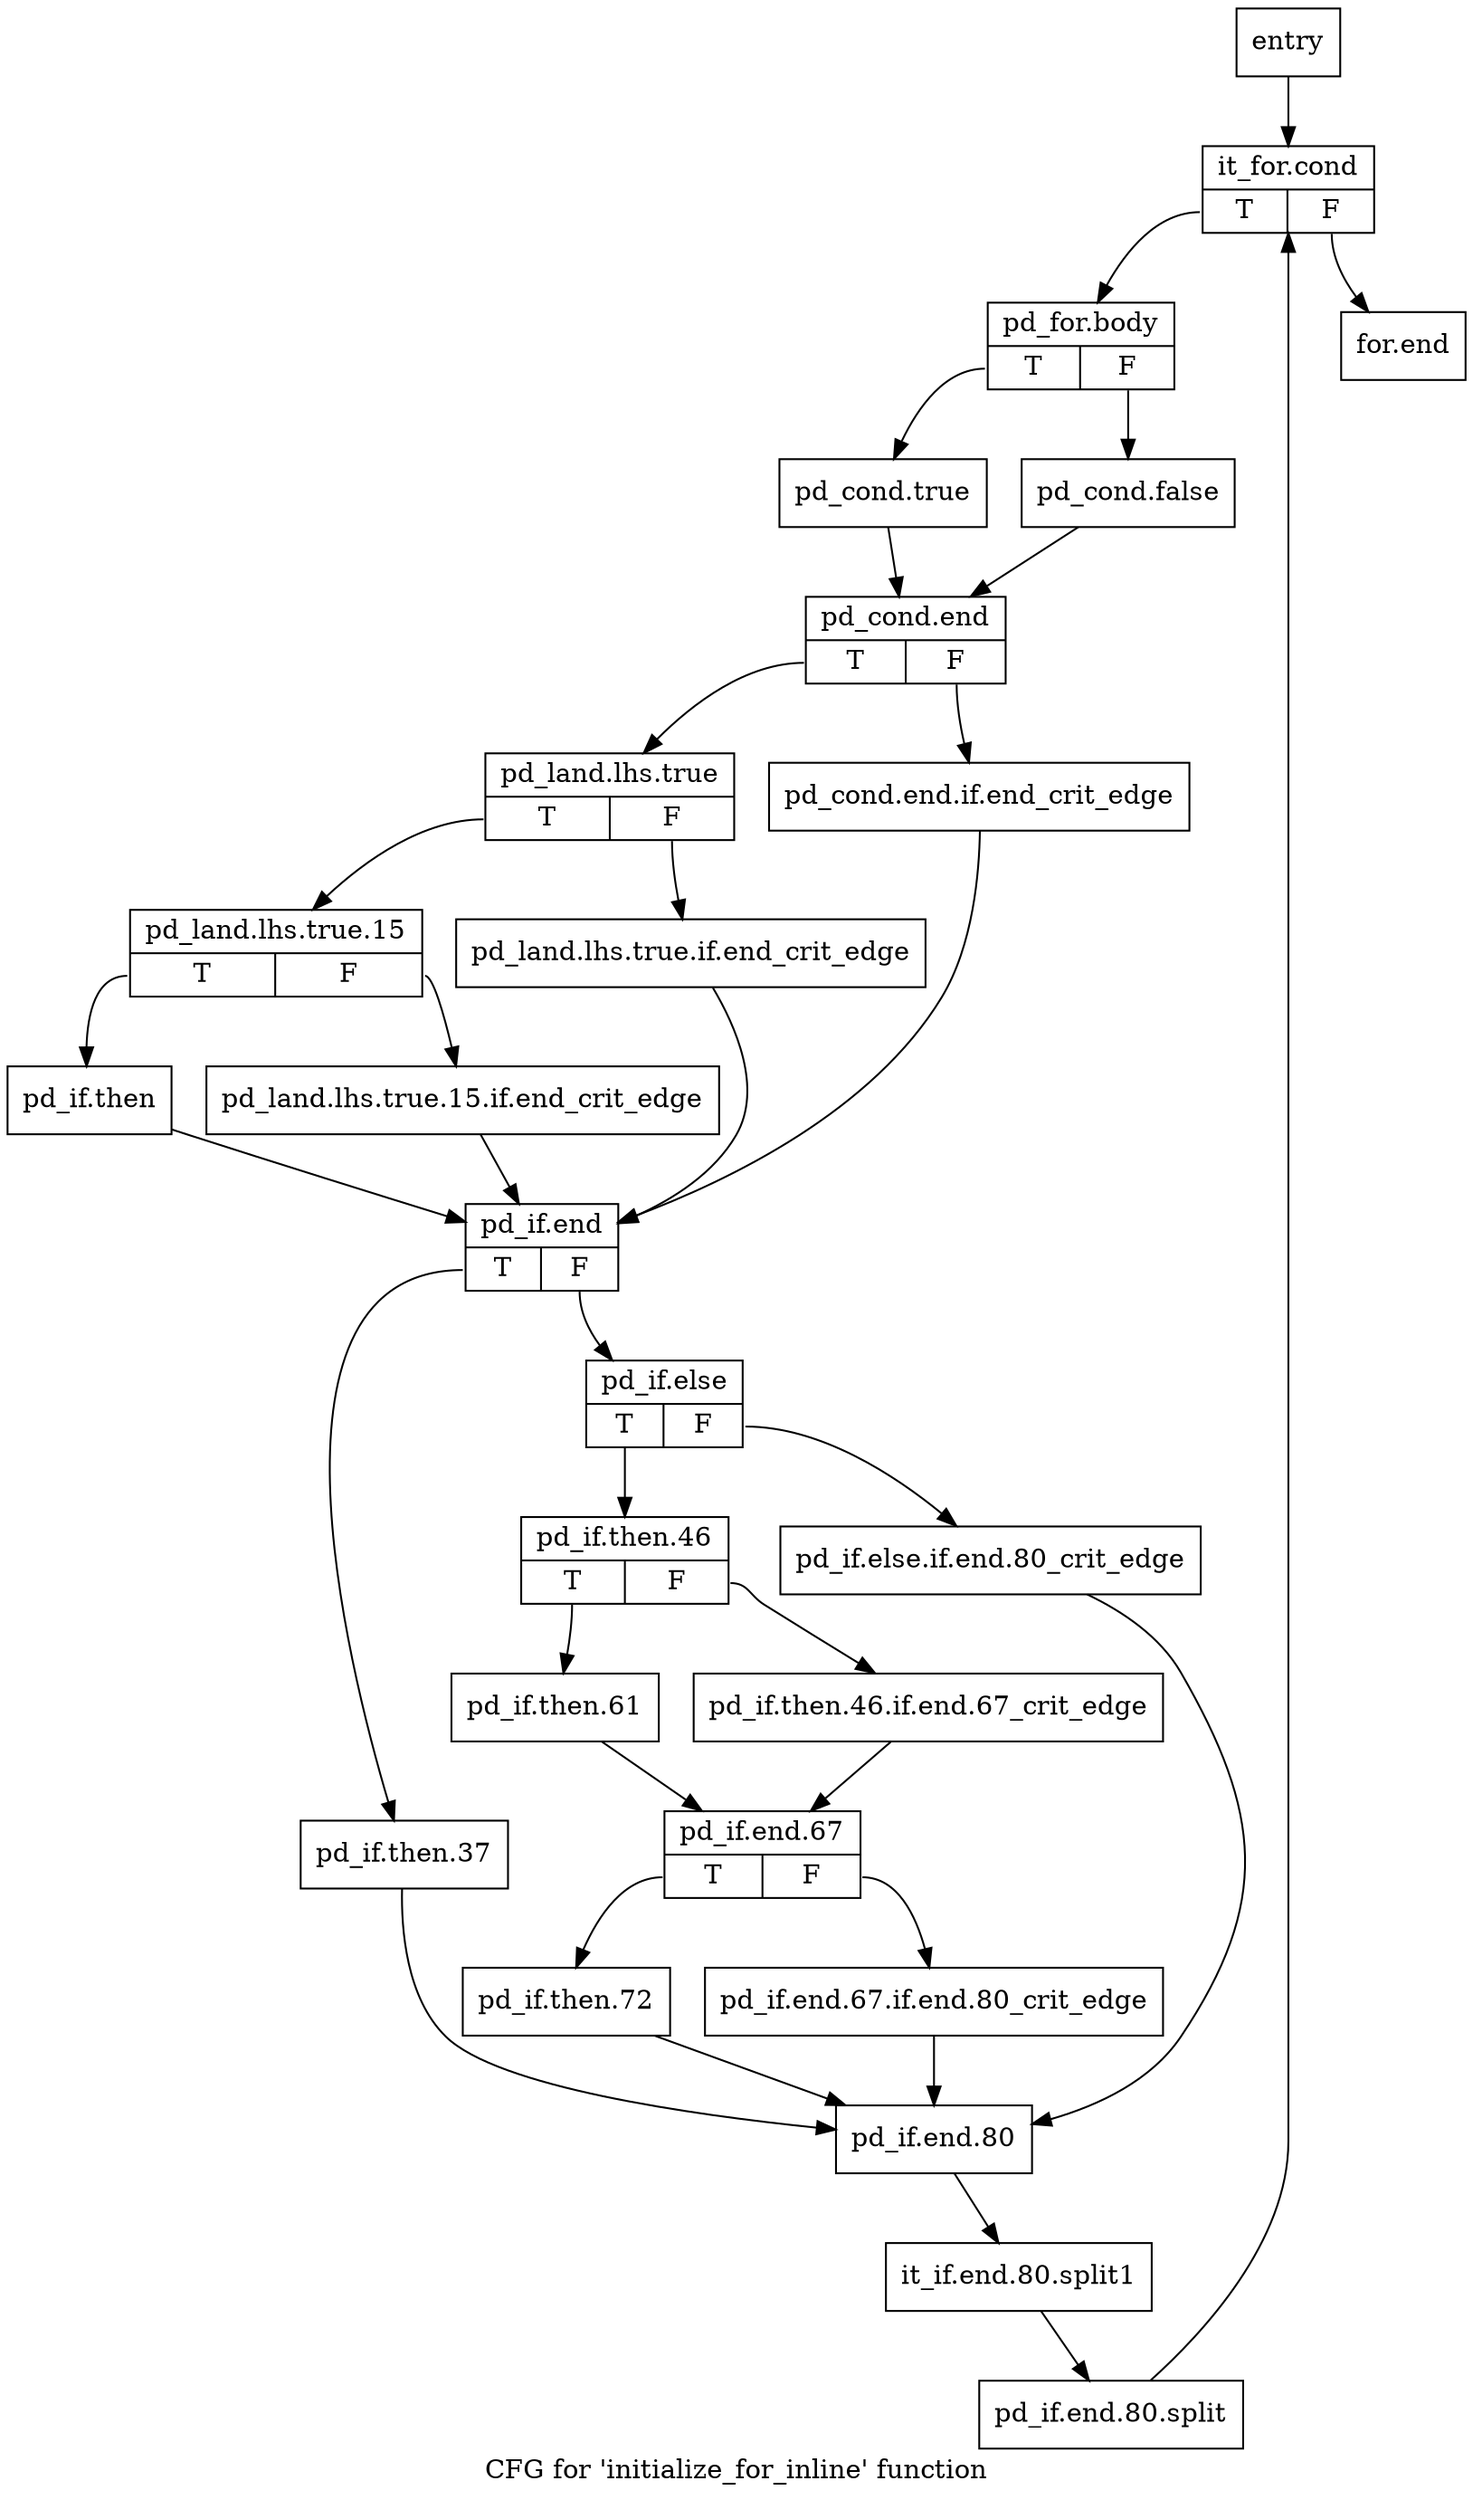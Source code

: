 digraph "CFG for 'initialize_for_inline' function" {
	label="CFG for 'initialize_for_inline' function";

	Node0x7dfa430 [shape=record,label="{entry}"];
	Node0x7dfa430 -> Node0x7dfa480;
	Node0x7dfa480 [shape=record,label="{it_for.cond|{<s0>T|<s1>F}}"];
	Node0x7dfa480:s0 -> Node0x7dfa4d0;
	Node0x7dfa480:s1 -> Node0x7dfab60;
	Node0x7dfa4d0 [shape=record,label="{pd_for.body|{<s0>T|<s1>F}}"];
	Node0x7dfa4d0:s0 -> Node0x7dfa520;
	Node0x7dfa4d0:s1 -> Node0x7dfa570;
	Node0x7dfa520 [shape=record,label="{pd_cond.true}"];
	Node0x7dfa520 -> Node0x7dfa5c0;
	Node0x7dfa570 [shape=record,label="{pd_cond.false}"];
	Node0x7dfa570 -> Node0x7dfa5c0;
	Node0x7dfa5c0 [shape=record,label="{pd_cond.end|{<s0>T|<s1>F}}"];
	Node0x7dfa5c0:s0 -> Node0x7dfa660;
	Node0x7dfa5c0:s1 -> Node0x7dfa610;
	Node0x7dfa610 [shape=record,label="{pd_cond.end.if.end_crit_edge}"];
	Node0x7dfa610 -> Node0x7dfa7f0;
	Node0x7dfa660 [shape=record,label="{pd_land.lhs.true|{<s0>T|<s1>F}}"];
	Node0x7dfa660:s0 -> Node0x7dfa700;
	Node0x7dfa660:s1 -> Node0x7dfa6b0;
	Node0x7dfa6b0 [shape=record,label="{pd_land.lhs.true.if.end_crit_edge}"];
	Node0x7dfa6b0 -> Node0x7dfa7f0;
	Node0x7dfa700 [shape=record,label="{pd_land.lhs.true.15|{<s0>T|<s1>F}}"];
	Node0x7dfa700:s0 -> Node0x7dfa7a0;
	Node0x7dfa700:s1 -> Node0x7dfa750;
	Node0x7dfa750 [shape=record,label="{pd_land.lhs.true.15.if.end_crit_edge}"];
	Node0x7dfa750 -> Node0x7dfa7f0;
	Node0x7dfa7a0 [shape=record,label="{pd_if.then}"];
	Node0x7dfa7a0 -> Node0x7dfa7f0;
	Node0x7dfa7f0 [shape=record,label="{pd_if.end|{<s0>T|<s1>F}}"];
	Node0x7dfa7f0:s0 -> Node0x7dfa840;
	Node0x7dfa7f0:s1 -> Node0x7dfa890;
	Node0x7dfa840 [shape=record,label="{pd_if.then.37}"];
	Node0x7dfa840 -> Node0x7dfab10;
	Node0x7dfa890 [shape=record,label="{pd_if.else|{<s0>T|<s1>F}}"];
	Node0x7dfa890:s0 -> Node0x7dfa930;
	Node0x7dfa890:s1 -> Node0x7dfa8e0;
	Node0x7dfa8e0 [shape=record,label="{pd_if.else.if.end.80_crit_edge}"];
	Node0x7dfa8e0 -> Node0x7dfab10;
	Node0x7dfa930 [shape=record,label="{pd_if.then.46|{<s0>T|<s1>F}}"];
	Node0x7dfa930:s0 -> Node0x7dfa9d0;
	Node0x7dfa930:s1 -> Node0x7dfa980;
	Node0x7dfa980 [shape=record,label="{pd_if.then.46.if.end.67_crit_edge}"];
	Node0x7dfa980 -> Node0x7dfaa20;
	Node0x7dfa9d0 [shape=record,label="{pd_if.then.61}"];
	Node0x7dfa9d0 -> Node0x7dfaa20;
	Node0x7dfaa20 [shape=record,label="{pd_if.end.67|{<s0>T|<s1>F}}"];
	Node0x7dfaa20:s0 -> Node0x7dfaac0;
	Node0x7dfaa20:s1 -> Node0x7dfaa70;
	Node0x7dfaa70 [shape=record,label="{pd_if.end.67.if.end.80_crit_edge}"];
	Node0x7dfaa70 -> Node0x7dfab10;
	Node0x7dfaac0 [shape=record,label="{pd_if.then.72}"];
	Node0x7dfaac0 -> Node0x7dfab10;
	Node0x7dfab10 [shape=record,label="{pd_if.end.80}"];
	Node0x7dfab10 -> Node0xe81d2f0;
	Node0xe81d2f0 [shape=record,label="{it_if.end.80.split1}"];
	Node0xe81d2f0 -> Node0xe852be0;
	Node0xe852be0 [shape=record,label="{pd_if.end.80.split}"];
	Node0xe852be0 -> Node0x7dfa480;
	Node0x7dfab60 [shape=record,label="{for.end}"];
}
